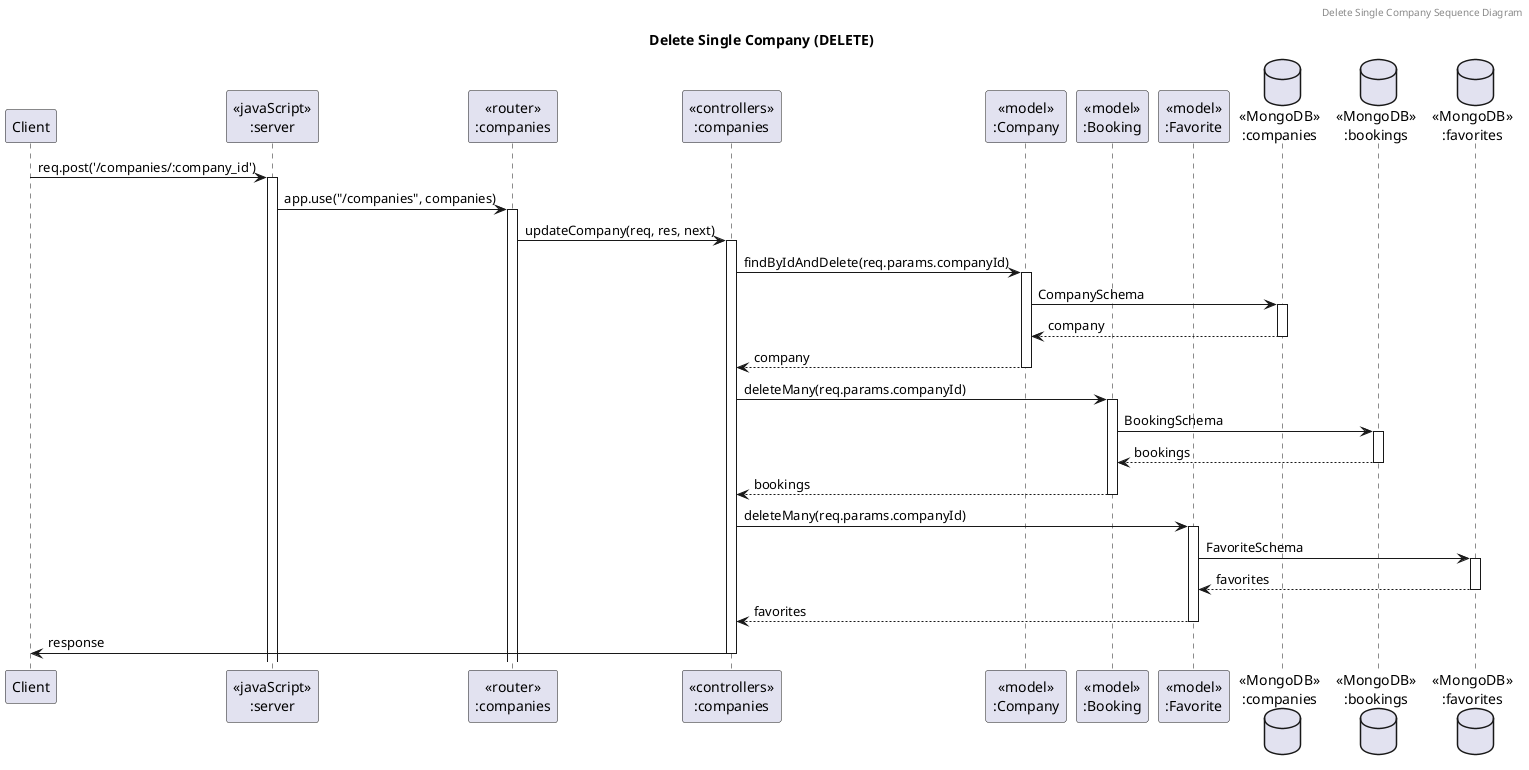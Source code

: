 @startuml Delete Single Company (DELETE)

header Delete Single Company Sequence Diagram
title "Delete Single Company (DELETE)"

participant "Client" as client
participant "<<javaScript>>\n:server" as server
participant "<<router>>\n:companies" as routerCompanies
participant "<<controllers>>\n:companies" as controllersCompanies
participant "<<model>>\n:Company" as modelCompanies
participant "<<model>>\n:Booking" as modelBookings
participant "<<model>>\n:Favorite" as modelFavorites
database "<<MongoDB>>\n:companies" as CompaniesDatabase
database "<<MongoDB>>\n:bookings" as BookingsDatabase
database "<<MongoDB>>\n:favorites" as FavoritesDatabase

client -> server ++:req.post('/companies/:company_id')
server -> routerCompanies ++:app.use("/companies", companies)
routerCompanies -> controllersCompanies ++:updateCompany(req, res, next)
controllersCompanies -> modelCompanies ++:findByIdAndDelete(req.params.companyId)
modelCompanies -> CompaniesDatabase ++: CompanySchema
CompaniesDatabase --> modelCompanies --: company
controllersCompanies <-- modelCompanies --: company
controllersCompanies -> modelBookings ++:deleteMany(req.params.companyId)
modelBookings -> BookingsDatabase ++: BookingSchema
BookingsDatabase --> modelBookings --: bookings
controllersCompanies <-- modelBookings --: bookings
controllersCompanies -> modelFavorites ++:deleteMany(req.params.companyId)
modelFavorites -> FavoritesDatabase ++: FavoriteSchema
FavoritesDatabase --> modelFavorites --: favorites
controllersCompanies <-- modelFavorites --: favorites
controllersCompanies -> client --: response

@enduml